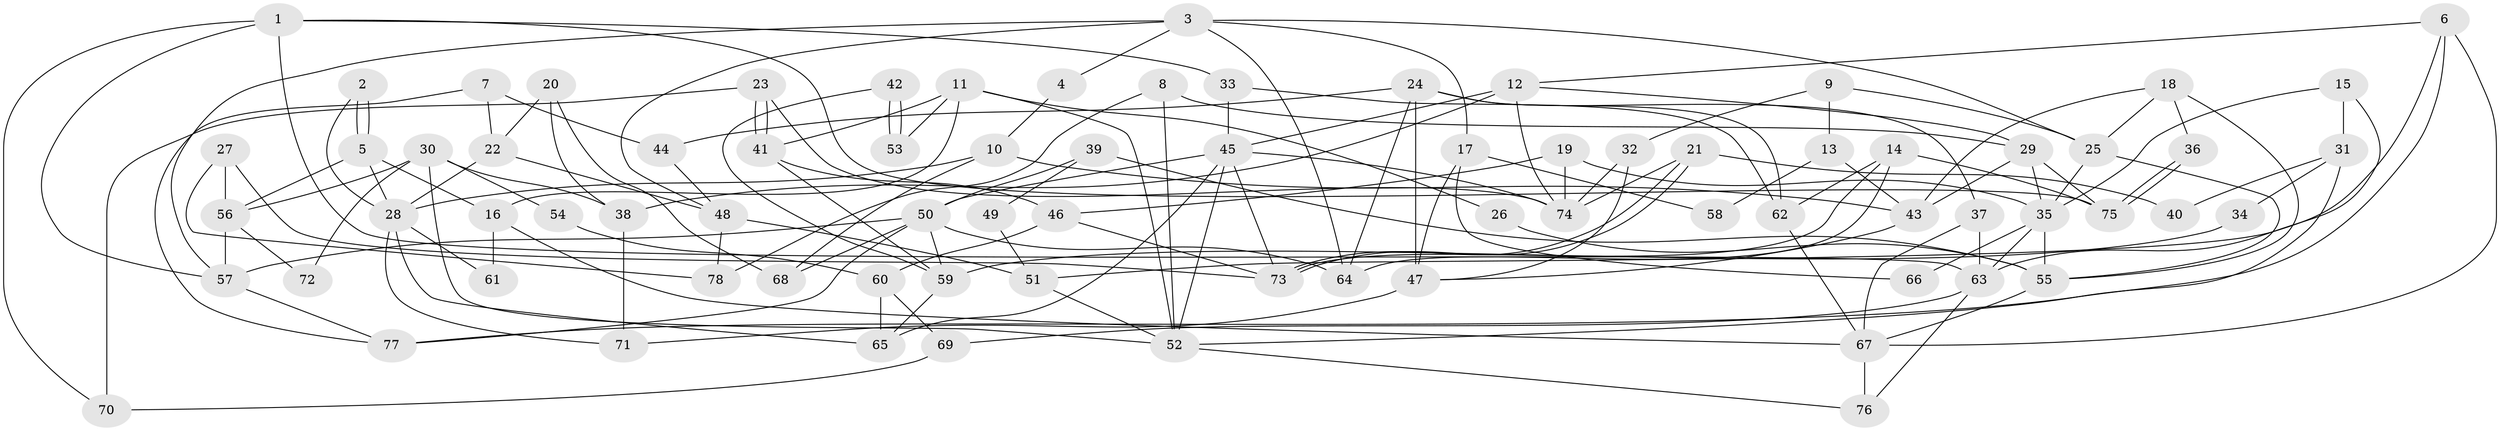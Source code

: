 // coarse degree distribution, {3: 0.21739130434782608, 5: 0.15217391304347827, 2: 0.13043478260869565, 6: 0.13043478260869565, 4: 0.2391304347826087, 11: 0.021739130434782608, 8: 0.06521739130434782, 9: 0.021739130434782608, 7: 0.021739130434782608}
// Generated by graph-tools (version 1.1) at 2025/52/03/04/25 21:52:08]
// undirected, 78 vertices, 156 edges
graph export_dot {
graph [start="1"]
  node [color=gray90,style=filled];
  1;
  2;
  3;
  4;
  5;
  6;
  7;
  8;
  9;
  10;
  11;
  12;
  13;
  14;
  15;
  16;
  17;
  18;
  19;
  20;
  21;
  22;
  23;
  24;
  25;
  26;
  27;
  28;
  29;
  30;
  31;
  32;
  33;
  34;
  35;
  36;
  37;
  38;
  39;
  40;
  41;
  42;
  43;
  44;
  45;
  46;
  47;
  48;
  49;
  50;
  51;
  52;
  53;
  54;
  55;
  56;
  57;
  58;
  59;
  60;
  61;
  62;
  63;
  64;
  65;
  66;
  67;
  68;
  69;
  70;
  71;
  72;
  73;
  74;
  75;
  76;
  77;
  78;
  1 -- 33;
  1 -- 63;
  1 -- 57;
  1 -- 70;
  1 -- 75;
  2 -- 5;
  2 -- 5;
  2 -- 28;
  3 -- 48;
  3 -- 64;
  3 -- 4;
  3 -- 17;
  3 -- 25;
  3 -- 57;
  4 -- 10;
  5 -- 28;
  5 -- 16;
  5 -- 56;
  6 -- 12;
  6 -- 77;
  6 -- 51;
  6 -- 67;
  7 -- 44;
  7 -- 22;
  7 -- 77;
  8 -- 52;
  8 -- 29;
  8 -- 78;
  9 -- 32;
  9 -- 25;
  9 -- 13;
  10 -- 28;
  10 -- 43;
  10 -- 68;
  11 -- 16;
  11 -- 41;
  11 -- 26;
  11 -- 52;
  11 -- 53;
  12 -- 38;
  12 -- 45;
  12 -- 29;
  12 -- 74;
  13 -- 43;
  13 -- 58;
  14 -- 73;
  14 -- 75;
  14 -- 62;
  14 -- 64;
  15 -- 35;
  15 -- 63;
  15 -- 31;
  16 -- 67;
  16 -- 61;
  17 -- 47;
  17 -- 58;
  17 -- 66;
  18 -- 55;
  18 -- 25;
  18 -- 36;
  18 -- 43;
  19 -- 74;
  19 -- 35;
  19 -- 46;
  20 -- 22;
  20 -- 68;
  20 -- 38;
  21 -- 73;
  21 -- 73;
  21 -- 74;
  21 -- 40;
  22 -- 48;
  22 -- 28;
  23 -- 41;
  23 -- 41;
  23 -- 74;
  23 -- 70;
  24 -- 64;
  24 -- 62;
  24 -- 37;
  24 -- 44;
  24 -- 47;
  25 -- 35;
  25 -- 55;
  26 -- 55;
  27 -- 56;
  27 -- 73;
  27 -- 78;
  28 -- 65;
  28 -- 71;
  28 -- 61;
  29 -- 75;
  29 -- 35;
  29 -- 43;
  30 -- 52;
  30 -- 56;
  30 -- 38;
  30 -- 54;
  30 -- 72;
  31 -- 52;
  31 -- 34;
  31 -- 40;
  32 -- 47;
  32 -- 74;
  33 -- 45;
  33 -- 62;
  34 -- 59;
  35 -- 55;
  35 -- 63;
  35 -- 66;
  36 -- 75;
  36 -- 75;
  37 -- 67;
  37 -- 63;
  38 -- 71;
  39 -- 55;
  39 -- 50;
  39 -- 49;
  41 -- 46;
  41 -- 59;
  42 -- 53;
  42 -- 53;
  42 -- 59;
  43 -- 47;
  44 -- 48;
  45 -- 65;
  45 -- 50;
  45 -- 52;
  45 -- 73;
  45 -- 74;
  46 -- 73;
  46 -- 60;
  47 -- 71;
  48 -- 78;
  48 -- 51;
  49 -- 51;
  50 -- 57;
  50 -- 77;
  50 -- 59;
  50 -- 64;
  50 -- 68;
  51 -- 52;
  52 -- 76;
  54 -- 60;
  55 -- 67;
  56 -- 57;
  56 -- 72;
  57 -- 77;
  59 -- 65;
  60 -- 69;
  60 -- 65;
  62 -- 67;
  63 -- 69;
  63 -- 76;
  67 -- 76;
  69 -- 70;
}
